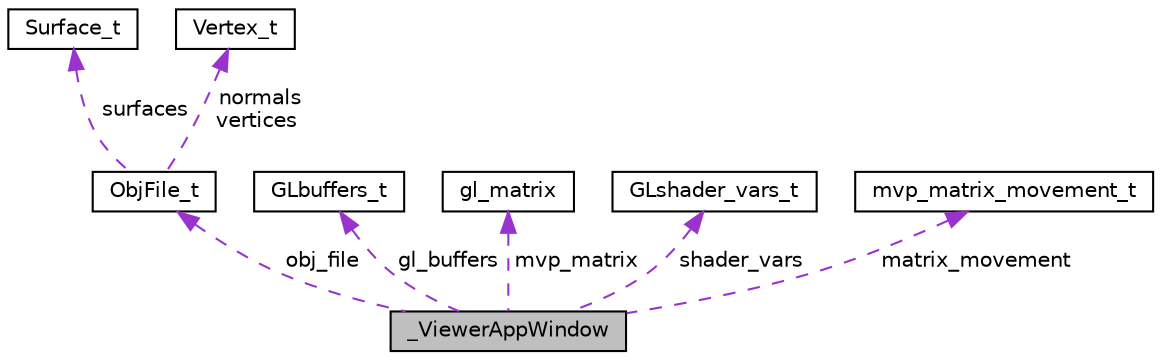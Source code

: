 digraph "_ViewerAppWindow"
{
 // LATEX_PDF_SIZE
  edge [fontname="Helvetica",fontsize="10",labelfontname="Helvetica",labelfontsize="10"];
  node [fontname="Helvetica",fontsize="10",shape=record];
  Node1 [label="_ViewerAppWindow",height=0.2,width=0.4,color="black", fillcolor="grey75", style="filled", fontcolor="black",tooltip=" "];
  Node2 -> Node1 [dir="back",color="darkorchid3",fontsize="10",style="dashed",label=" obj_file" ,fontname="Helvetica"];
  Node2 [label="ObjFile_t",height=0.2,width=0.4,color="black", fillcolor="white", style="filled",URL="$structObjFile__t.html",tooltip="Структурапредставление .obj файла. Содержит все необходимы для рендеринга данные"];
  Node3 -> Node2 [dir="back",color="darkorchid3",fontsize="10",style="dashed",label=" surfaces" ,fontname="Helvetica"];
  Node3 [label="Surface_t",height=0.2,width=0.4,color="black", fillcolor="white", style="filled",URL="$structSurface__t.html",tooltip="Поверхность, состоящая из вершин (обыно из 3). Хранит индексы этих вершин в массиве ObjFile...."];
  Node4 -> Node2 [dir="back",color="darkorchid3",fontsize="10",style="dashed",label=" normals\nvertices" ,fontname="Helvetica"];
  Node4 [label="Vertex_t",height=0.2,width=0.4,color="black", fillcolor="white", style="filled",URL="$structVertex__t.html",tooltip="Вершина с координатами x, y, z. v эквивалент в файле формата .obj."];
  Node5 -> Node1 [dir="back",color="darkorchid3",fontsize="10",style="dashed",label=" gl_buffers" ,fontname="Helvetica"];
  Node5 [label="GLbuffers_t",height=0.2,width=0.4,color="black", fillcolor="white", style="filled",URL="$structGLbuffers__t.html",tooltip="OpenGL буферы"];
  Node6 -> Node1 [dir="back",color="darkorchid3",fontsize="10",style="dashed",label=" mvp_matrix" ,fontname="Helvetica"];
  Node6 [label="gl_matrix",height=0.2,width=0.4,color="black", fillcolor="white", style="filled",URL="$structgl__matrix.html",tooltip="Матрица преобразования"];
  Node7 -> Node1 [dir="back",color="darkorchid3",fontsize="10",style="dashed",label=" shader_vars" ,fontname="Helvetica"];
  Node7 [label="GLshader_vars_t",height=0.2,width=0.4,color="black", fillcolor="white", style="filled",URL="$structGLshader__vars__t.html",tooltip="OpenGL шейдеры"];
  Node8 -> Node1 [dir="back",color="darkorchid3",fontsize="10",style="dashed",label=" matrix_movement" ,fontname="Helvetica"];
  Node8 [label="mvp_matrix_movement_t",height=0.2,width=0.4,color="black", fillcolor="white", style="filled",URL="$structmvp__matrix__movement__t.html",tooltip="Тип векторов для поворота, перемещения и масштабирования"];
}

